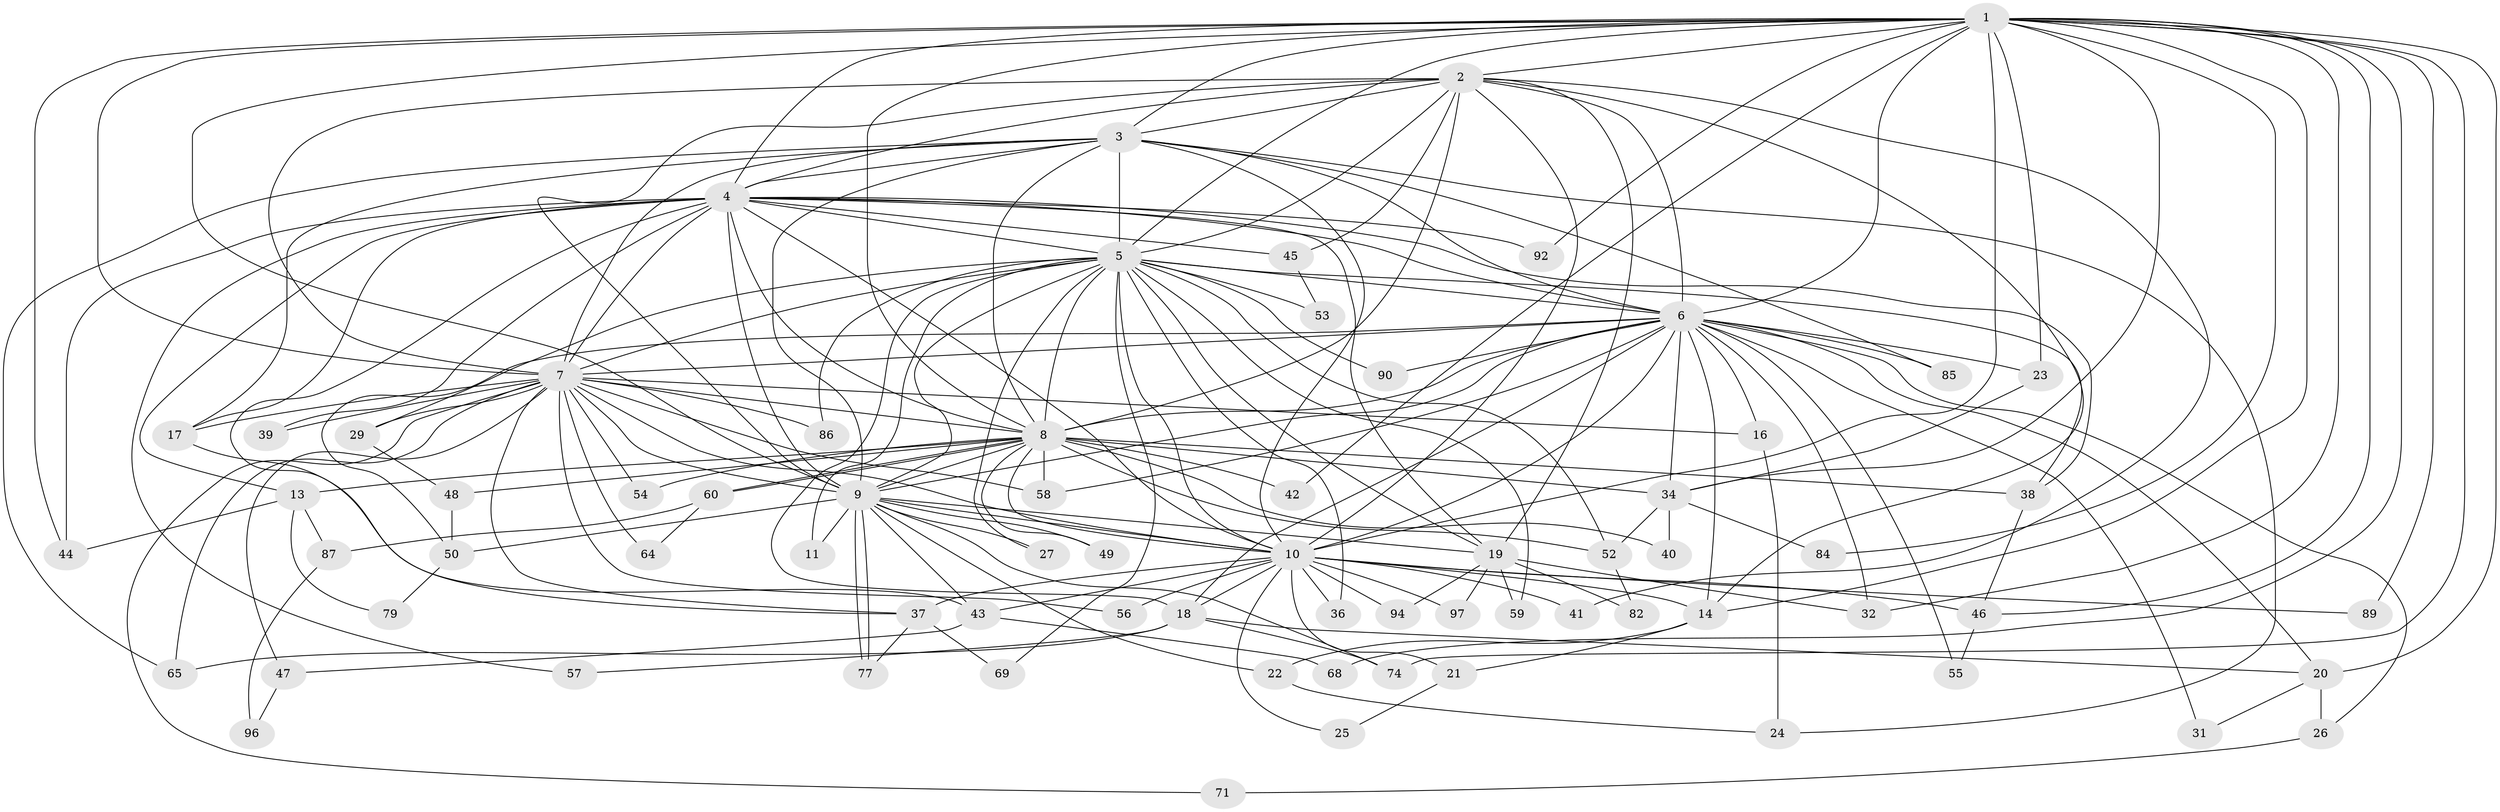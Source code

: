 // original degree distribution, {22: 0.030927835051546393, 13: 0.010309278350515464, 14: 0.010309278350515464, 20: 0.020618556701030927, 23: 0.010309278350515464, 21: 0.020618556701030927, 2: 0.5154639175257731, 3: 0.20618556701030927, 4: 0.10309278350515463, 6: 0.010309278350515464, 7: 0.020618556701030927, 5: 0.041237113402061855}
// Generated by graph-tools (version 1.1) at 2025/41/03/06/25 10:41:44]
// undirected, 72 vertices, 191 edges
graph export_dot {
graph [start="1"]
  node [color=gray90,style=filled];
  1 [super="+95"];
  2 [super="+70"];
  3 [super="+12"];
  4;
  5 [super="+33"];
  6 [super="+78"];
  7 [super="+62"];
  8 [super="+28"];
  9 [super="+15"];
  10 [super="+72"];
  11;
  13 [super="+51"];
  14;
  16;
  17;
  18 [super="+81"];
  19 [super="+30"];
  20 [super="+88"];
  21;
  22;
  23 [super="+83"];
  24 [super="+93"];
  25;
  26;
  27;
  29;
  31;
  32 [super="+73"];
  34 [super="+35"];
  36;
  37 [super="+66"];
  38 [super="+63"];
  39;
  40;
  41;
  42;
  43 [super="+61"];
  44;
  45;
  46;
  47;
  48;
  49;
  50 [super="+91"];
  52 [super="+75"];
  53;
  54;
  55;
  56;
  57;
  58 [super="+67"];
  59;
  60;
  64;
  65 [super="+76"];
  68;
  69;
  71;
  74;
  77 [super="+80"];
  79;
  82;
  84;
  85;
  86;
  87;
  89;
  90;
  92;
  94;
  96;
  97;
  1 -- 2;
  1 -- 3;
  1 -- 4;
  1 -- 5;
  1 -- 6;
  1 -- 7;
  1 -- 8;
  1 -- 9;
  1 -- 10;
  1 -- 14;
  1 -- 20;
  1 -- 23;
  1 -- 32;
  1 -- 42;
  1 -- 44;
  1 -- 46;
  1 -- 68;
  1 -- 84;
  1 -- 89;
  1 -- 92;
  1 -- 74;
  1 -- 34;
  2 -- 3;
  2 -- 4;
  2 -- 5;
  2 -- 6;
  2 -- 7;
  2 -- 8;
  2 -- 9;
  2 -- 10;
  2 -- 19;
  2 -- 41;
  2 -- 45;
  2 -- 14;
  3 -- 4;
  3 -- 5;
  3 -- 6;
  3 -- 7;
  3 -- 8;
  3 -- 9;
  3 -- 10;
  3 -- 17;
  3 -- 24;
  3 -- 85;
  3 -- 65;
  4 -- 5;
  4 -- 6;
  4 -- 7;
  4 -- 8 [weight=2];
  4 -- 9;
  4 -- 10;
  4 -- 13;
  4 -- 17;
  4 -- 38;
  4 -- 39;
  4 -- 44;
  4 -- 45;
  4 -- 57;
  4 -- 92;
  4 -- 37;
  4 -- 19;
  5 -- 6;
  5 -- 7;
  5 -- 8;
  5 -- 9;
  5 -- 10;
  5 -- 11;
  5 -- 18;
  5 -- 27;
  5 -- 29;
  5 -- 36;
  5 -- 38;
  5 -- 59;
  5 -- 86;
  5 -- 90;
  5 -- 53;
  5 -- 69;
  5 -- 52;
  5 -- 19;
  6 -- 7;
  6 -- 8;
  6 -- 9;
  6 -- 10;
  6 -- 16;
  6 -- 20;
  6 -- 23;
  6 -- 26;
  6 -- 31;
  6 -- 32;
  6 -- 34;
  6 -- 50;
  6 -- 55;
  6 -- 58;
  6 -- 85;
  6 -- 90;
  6 -- 14;
  6 -- 18;
  7 -- 8;
  7 -- 9;
  7 -- 10;
  7 -- 16;
  7 -- 29;
  7 -- 37;
  7 -- 39;
  7 -- 47;
  7 -- 54;
  7 -- 56;
  7 -- 64;
  7 -- 65;
  7 -- 71;
  7 -- 86;
  7 -- 17;
  7 -- 58;
  8 -- 9;
  8 -- 10;
  8 -- 13;
  8 -- 34;
  8 -- 40;
  8 -- 42;
  8 -- 48;
  8 -- 49;
  8 -- 54;
  8 -- 58;
  8 -- 60;
  8 -- 60;
  8 -- 52;
  8 -- 38;
  9 -- 10;
  9 -- 11;
  9 -- 19;
  9 -- 22;
  9 -- 27;
  9 -- 49;
  9 -- 50;
  9 -- 74;
  9 -- 77;
  9 -- 77;
  9 -- 43;
  10 -- 14;
  10 -- 18;
  10 -- 21;
  10 -- 25;
  10 -- 36;
  10 -- 37;
  10 -- 41;
  10 -- 43;
  10 -- 56;
  10 -- 89;
  10 -- 94;
  10 -- 97;
  10 -- 46;
  13 -- 87;
  13 -- 44;
  13 -- 79;
  14 -- 21;
  14 -- 22;
  16 -- 24;
  17 -- 43;
  18 -- 57;
  18 -- 65;
  18 -- 74;
  18 -- 20;
  19 -- 94;
  19 -- 32;
  19 -- 97;
  19 -- 82;
  19 -- 59;
  20 -- 26;
  20 -- 31;
  21 -- 25;
  22 -- 24;
  23 -- 34;
  26 -- 71;
  29 -- 48;
  34 -- 40;
  34 -- 52;
  34 -- 84;
  37 -- 69;
  37 -- 77;
  38 -- 46;
  43 -- 47;
  43 -- 68;
  45 -- 53;
  46 -- 55;
  47 -- 96;
  48 -- 50;
  50 -- 79;
  52 -- 82;
  60 -- 64;
  60 -- 87;
  87 -- 96;
}
